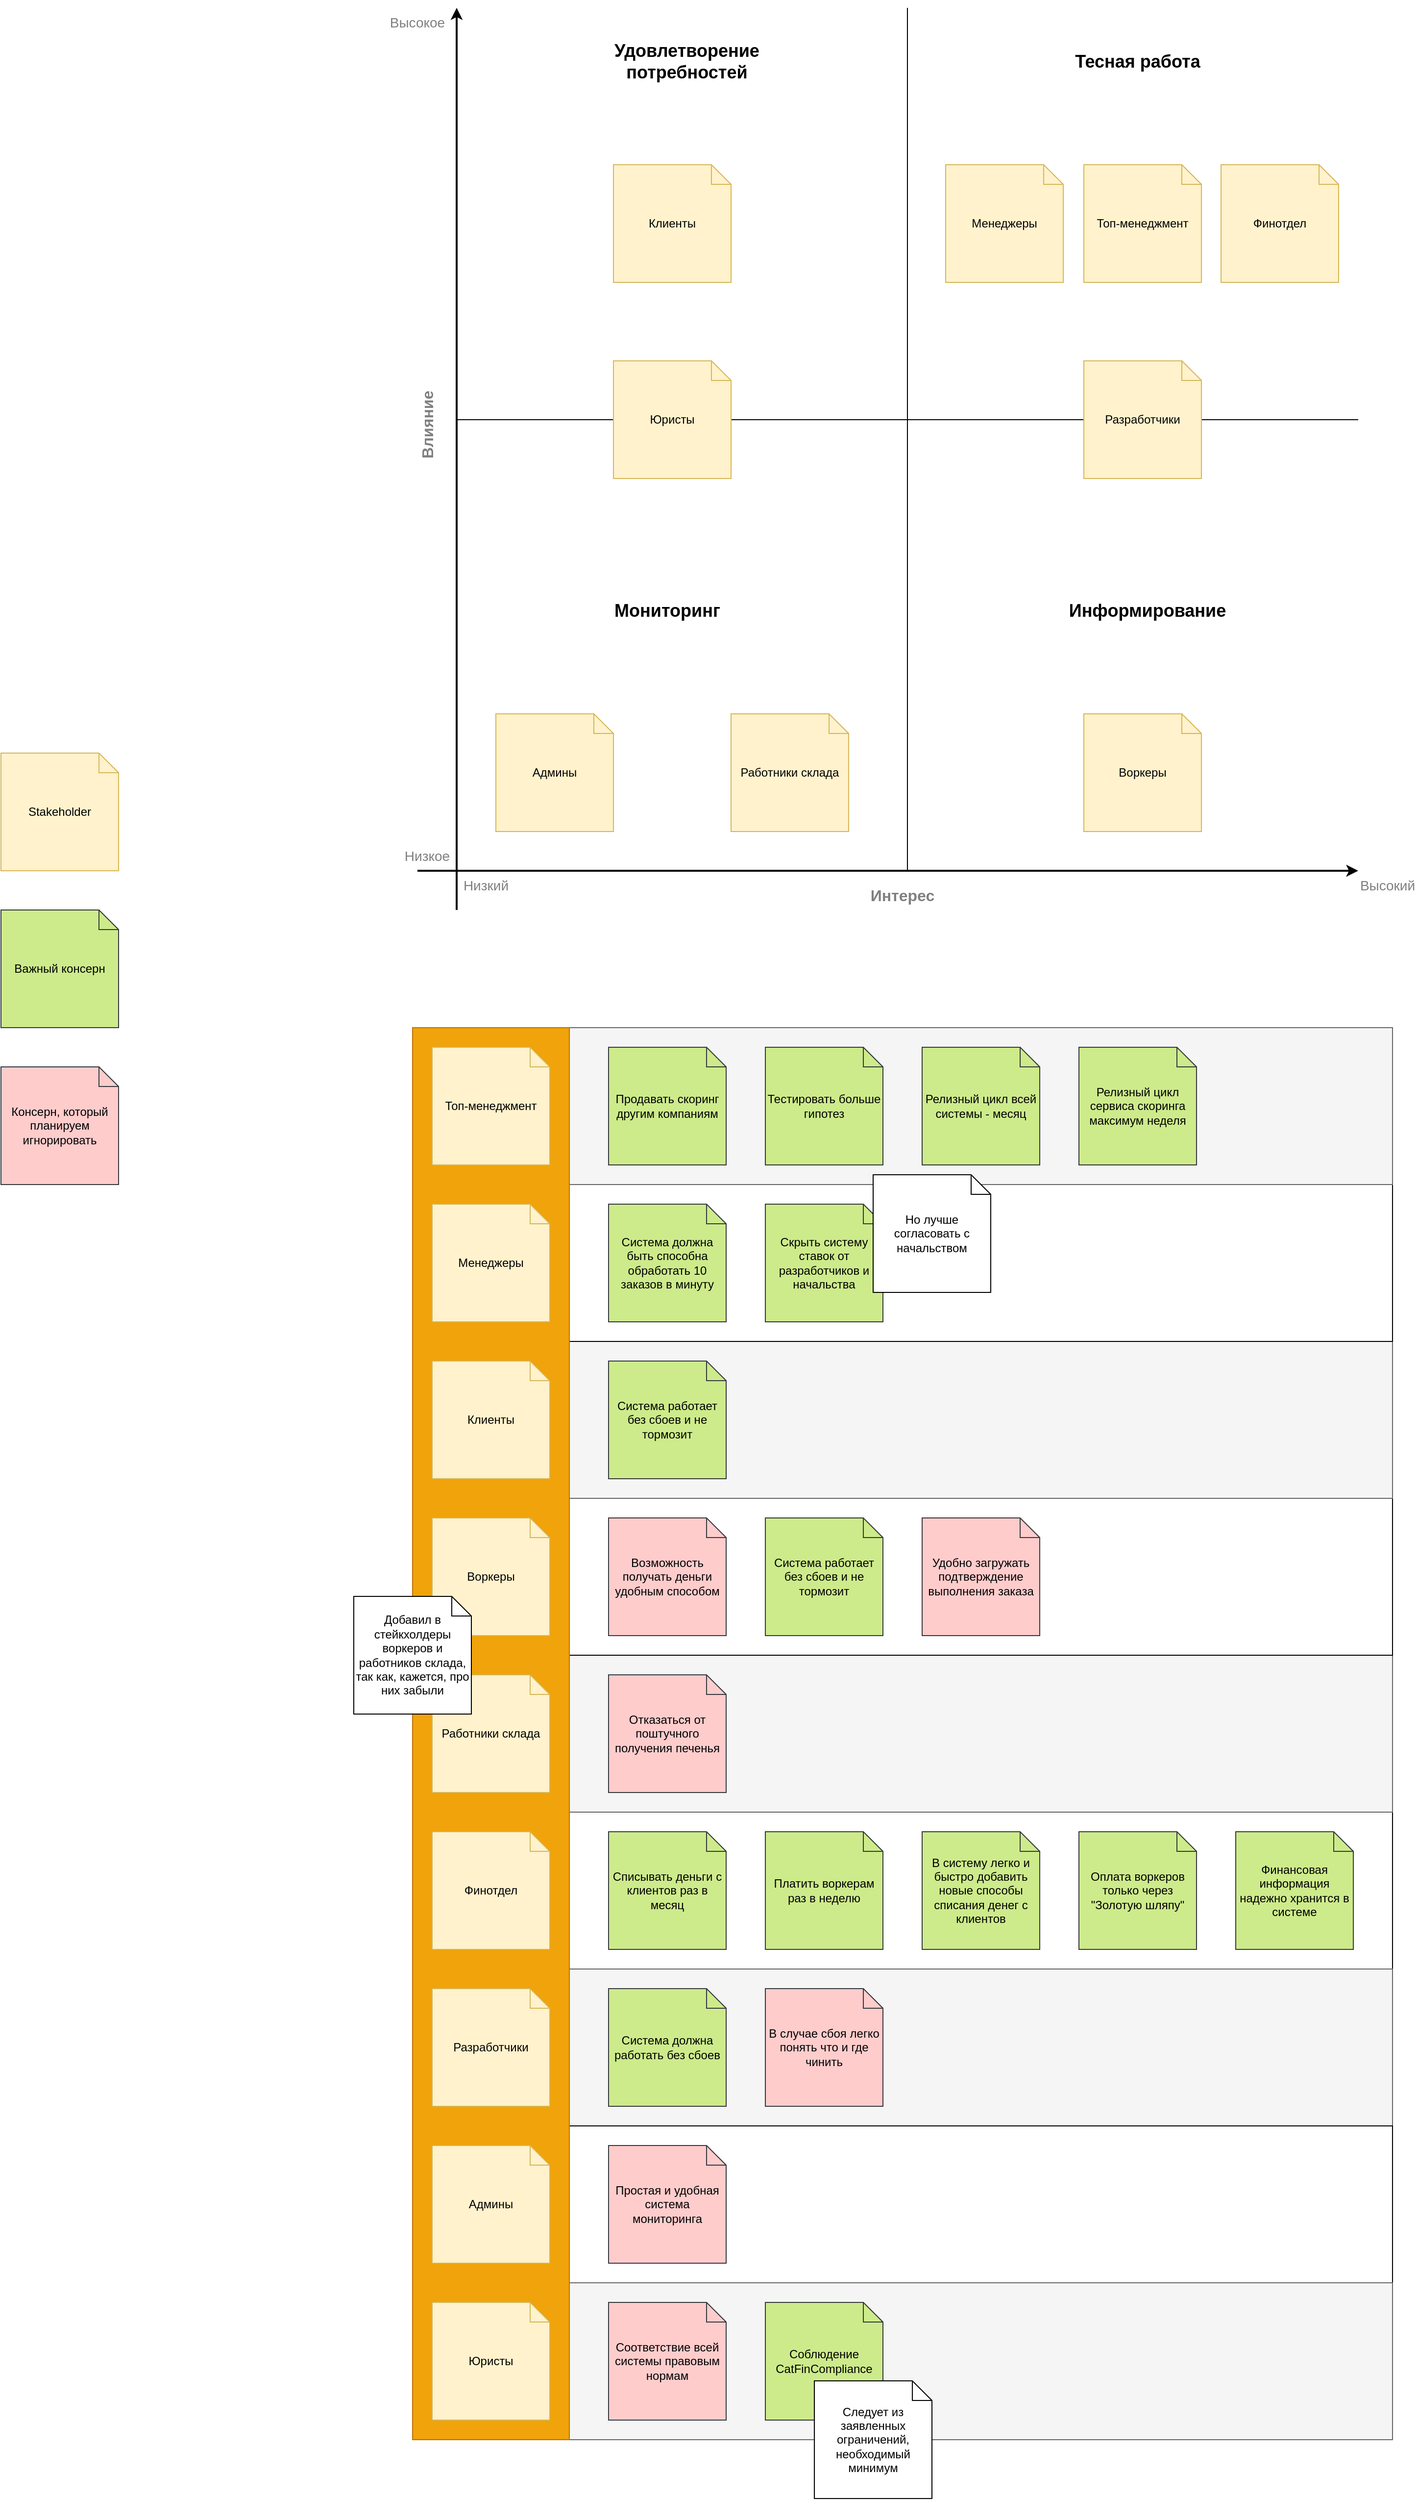 <mxfile version="21.3.7" type="device">
  <diagram name="Страница 1" id="HH9NPQuQ5fqCs6wBog1j">
    <mxGraphModel dx="2418" dy="1852" grid="1" gridSize="10" guides="1" tooltips="1" connect="1" arrows="1" fold="1" page="1" pageScale="1" pageWidth="2339" pageHeight="3300" math="0" shadow="0">
      <root>
        <mxCell id="0" />
        <mxCell id="1" parent="0" />
        <mxCell id="-xvaMhIPt988bRbWAHjX-48" value="" style="rounded=0;whiteSpace=wrap;html=1;fillStyle=auto;" parent="1" vertex="1">
          <mxGeometry x="620" y="1880" width="840" height="160" as="geometry" />
        </mxCell>
        <mxCell id="-xvaMhIPt988bRbWAHjX-49" value="" style="rounded=0;whiteSpace=wrap;html=1;fillStyle=auto;fillColor=#f5f5f5;fontColor=#333333;strokeColor=#666666;" parent="1" vertex="1">
          <mxGeometry x="620" y="2040" width="840" height="160" as="geometry" />
        </mxCell>
        <mxCell id="-xvaMhIPt988bRbWAHjX-50" value="" style="rounded=0;whiteSpace=wrap;html=1;fillStyle=auto;" parent="1" vertex="1">
          <mxGeometry x="620" y="2200" width="840" height="160" as="geometry" />
        </mxCell>
        <mxCell id="-xvaMhIPt988bRbWAHjX-51" value="" style="rounded=0;whiteSpace=wrap;html=1;fillStyle=auto;fillColor=#f5f5f5;fontColor=#333333;strokeColor=#666666;" parent="1" vertex="1">
          <mxGeometry x="620" y="2360" width="840" height="160" as="geometry" />
        </mxCell>
        <mxCell id="-xvaMhIPt988bRbWAHjX-47" value="" style="rounded=0;whiteSpace=wrap;html=1;fillStyle=auto;fillColor=#f5f5f5;fontColor=#333333;strokeColor=#666666;" parent="1" vertex="1">
          <mxGeometry x="620" y="1720" width="840" height="160" as="geometry" />
        </mxCell>
        <mxCell id="-xvaMhIPt988bRbWAHjX-46" value="" style="rounded=0;whiteSpace=wrap;html=1;fillStyle=auto;" parent="1" vertex="1">
          <mxGeometry x="620" y="1560" width="840" height="160" as="geometry" />
        </mxCell>
        <mxCell id="-xvaMhIPt988bRbWAHjX-45" value="" style="rounded=0;whiteSpace=wrap;html=1;fillColor=#f5f5f5;fontColor=#333333;strokeColor=#666666;" parent="1" vertex="1">
          <mxGeometry x="620" y="1400" width="840" height="160" as="geometry" />
        </mxCell>
        <mxCell id="-xvaMhIPt988bRbWAHjX-44" value="" style="rounded=0;whiteSpace=wrap;html=1;" parent="1" vertex="1">
          <mxGeometry x="620" y="1240" width="840" height="160" as="geometry" />
        </mxCell>
        <mxCell id="-xvaMhIPt988bRbWAHjX-43" value="" style="rounded=0;whiteSpace=wrap;html=1;fillColor=#f5f5f5;fontColor=#333333;strokeColor=#666666;" parent="1" vertex="1">
          <mxGeometry x="620" y="1080" width="840" height="160" as="geometry" />
        </mxCell>
        <mxCell id="-xvaMhIPt988bRbWAHjX-11" value="" style="rounded=0;whiteSpace=wrap;html=1;fillColor=#f0a30a;strokeColor=#BD7000;fontColor=#000000;" parent="1" vertex="1">
          <mxGeometry x="460" y="1080" width="160" height="1440" as="geometry" />
        </mxCell>
        <mxCell id="-xvaMhIPt988bRbWAHjX-1" value="Stakeholder" style="shape=note;size=20;whiteSpace=wrap;html=1;fillColor=#fff2cc;strokeColor=#d6b656;" parent="1" vertex="1">
          <mxGeometry x="40" y="800" width="120" height="120" as="geometry" />
        </mxCell>
        <mxCell id="-xvaMhIPt988bRbWAHjX-2" value="Топ-менеджмент" style="shape=note;size=20;whiteSpace=wrap;html=1;fillColor=#fff2cc;strokeColor=#d6b656;" parent="1" vertex="1">
          <mxGeometry x="480" y="1100" width="120" height="120" as="geometry" />
        </mxCell>
        <mxCell id="-xvaMhIPt988bRbWAHjX-3" value="Менеджеры" style="shape=note;size=20;whiteSpace=wrap;html=1;fillColor=#fff2cc;strokeColor=#d6b656;" parent="1" vertex="1">
          <mxGeometry x="480" y="1260" width="120" height="120" as="geometry" />
        </mxCell>
        <mxCell id="-xvaMhIPt988bRbWAHjX-4" value="Финотдел" style="shape=note;size=20;whiteSpace=wrap;html=1;fillColor=#fff2cc;strokeColor=#d6b656;" parent="1" vertex="1">
          <mxGeometry x="480" y="1900" width="120" height="120" as="geometry" />
        </mxCell>
        <mxCell id="-xvaMhIPt988bRbWAHjX-5" value="Разработчики" style="shape=note;size=20;whiteSpace=wrap;html=1;fillColor=#fff2cc;strokeColor=#d6b656;" parent="1" vertex="1">
          <mxGeometry x="480" y="2060" width="120" height="120" as="geometry" />
        </mxCell>
        <mxCell id="-xvaMhIPt988bRbWAHjX-6" value="Админы" style="shape=note;size=20;whiteSpace=wrap;html=1;fillColor=#fff2cc;strokeColor=#d6b656;" parent="1" vertex="1">
          <mxGeometry x="480" y="2220" width="120" height="120" as="geometry" />
        </mxCell>
        <mxCell id="-xvaMhIPt988bRbWAHjX-7" value="Юристы" style="shape=note;size=20;whiteSpace=wrap;html=1;fillColor=#fff2cc;strokeColor=#d6b656;" parent="1" vertex="1">
          <mxGeometry x="480" y="2380" width="120" height="120" as="geometry" />
        </mxCell>
        <mxCell id="-xvaMhIPt988bRbWAHjX-8" value="Клиенты" style="shape=note;size=20;whiteSpace=wrap;html=1;fillColor=#fff2cc;strokeColor=#d6b656;" parent="1" vertex="1">
          <mxGeometry x="480" y="1420" width="120" height="120" as="geometry" />
        </mxCell>
        <mxCell id="-xvaMhIPt988bRbWAHjX-9" value="Работники склада" style="shape=note;size=20;whiteSpace=wrap;html=1;fillColor=#fff2cc;strokeColor=#d6b656;" parent="1" vertex="1">
          <mxGeometry x="480" y="1740" width="120" height="120" as="geometry" />
        </mxCell>
        <mxCell id="-xvaMhIPt988bRbWAHjX-10" value="Воркеры" style="shape=note;size=20;whiteSpace=wrap;html=1;fillColor=#fff2cc;strokeColor=#d6b656;" parent="1" vertex="1">
          <mxGeometry x="480" y="1580" width="120" height="120" as="geometry" />
        </mxCell>
        <mxCell id="-xvaMhIPt988bRbWAHjX-13" value="Важный консерн" style="shape=note;size=20;whiteSpace=wrap;html=1;fillColor=#cdeb8b;strokeColor=#36393d;" parent="1" vertex="1">
          <mxGeometry x="40" y="960" width="120" height="120" as="geometry" />
        </mxCell>
        <mxCell id="-xvaMhIPt988bRbWAHjX-14" value="Консерн, который планируем игнорировать" style="shape=note;size=20;whiteSpace=wrap;html=1;fillColor=#ffcccc;strokeColor=#36393d;" parent="1" vertex="1">
          <mxGeometry x="40" y="1120" width="120" height="120" as="geometry" />
        </mxCell>
        <mxCell id="-xvaMhIPt988bRbWAHjX-15" value="Продавать скоринг другим компаниям" style="shape=note;size=20;whiteSpace=wrap;html=1;fillColor=#cdeb8b;strokeColor=#36393d;" parent="1" vertex="1">
          <mxGeometry x="660" y="1100" width="120" height="120" as="geometry" />
        </mxCell>
        <mxCell id="-xvaMhIPt988bRbWAHjX-17" value="Добавил в стейкхолдеры воркеров и работников склада, так как, кажется, про них забыли" style="shape=note;size=20;whiteSpace=wrap;html=1;" parent="1" vertex="1">
          <mxGeometry x="400" y="1660" width="120" height="120" as="geometry" />
        </mxCell>
        <mxCell id="-xvaMhIPt988bRbWAHjX-18" value="Тестировать больше гипотез" style="shape=note;size=20;whiteSpace=wrap;html=1;fillColor=#cdeb8b;strokeColor=#36393d;" parent="1" vertex="1">
          <mxGeometry x="820" y="1100" width="120" height="120" as="geometry" />
        </mxCell>
        <mxCell id="-xvaMhIPt988bRbWAHjX-19" value="Релизный цикл всей системы - месяц" style="shape=note;size=20;whiteSpace=wrap;html=1;fillColor=#cdeb8b;strokeColor=#36393d;" parent="1" vertex="1">
          <mxGeometry x="980" y="1100" width="120" height="120" as="geometry" />
        </mxCell>
        <mxCell id="-xvaMhIPt988bRbWAHjX-20" value="Релизный цикл сервиса скоринга максимум неделя" style="shape=note;size=20;whiteSpace=wrap;html=1;fillColor=#cdeb8b;strokeColor=#36393d;" parent="1" vertex="1">
          <mxGeometry x="1140" y="1100" width="120" height="120" as="geometry" />
        </mxCell>
        <mxCell id="-xvaMhIPt988bRbWAHjX-21" value="Система должна быть способна обработать 10 заказов в минуту" style="shape=note;size=20;whiteSpace=wrap;html=1;fillColor=#cdeb8b;strokeColor=#36393d;" parent="1" vertex="1">
          <mxGeometry x="660" y="1260" width="120" height="120" as="geometry" />
        </mxCell>
        <mxCell id="-xvaMhIPt988bRbWAHjX-22" value="Скрыть систему ставок от разработчиков и начальства" style="shape=note;size=20;whiteSpace=wrap;html=1;fillColor=#CDEB8B;strokeColor=#36393d;" parent="1" vertex="1">
          <mxGeometry x="820" y="1260" width="120" height="120" as="geometry" />
        </mxCell>
        <mxCell id="-xvaMhIPt988bRbWAHjX-23" value="Но лучше согласовать с начальством" style="shape=note;size=20;whiteSpace=wrap;html=1;" parent="1" vertex="1">
          <mxGeometry x="930" y="1230" width="120" height="120" as="geometry" />
        </mxCell>
        <mxCell id="-xvaMhIPt988bRbWAHjX-24" value="Оплата воркеров только через &quot;Золотую шляпу&quot;" style="shape=note;size=20;whiteSpace=wrap;html=1;fillColor=#cdeb8b;strokeColor=#36393d;" parent="1" vertex="1">
          <mxGeometry x="1140" y="1900" width="120" height="120" as="geometry" />
        </mxCell>
        <mxCell id="-xvaMhIPt988bRbWAHjX-25" value="Списывать деньги с клиентов раз в месяц" style="shape=note;size=20;whiteSpace=wrap;html=1;fillColor=#cdeb8b;strokeColor=#36393d;" parent="1" vertex="1">
          <mxGeometry x="660" y="1900" width="120" height="120" as="geometry" />
        </mxCell>
        <mxCell id="-xvaMhIPt988bRbWAHjX-26" value="Платить воркерам раз в неделю" style="shape=note;size=20;whiteSpace=wrap;html=1;fillColor=#cdeb8b;strokeColor=#36393d;" parent="1" vertex="1">
          <mxGeometry x="820" y="1900" width="120" height="120" as="geometry" />
        </mxCell>
        <mxCell id="-xvaMhIPt988bRbWAHjX-27" value="В систему легко и быстро добавить новые способы списания денег с клиентов" style="shape=note;size=20;whiteSpace=wrap;html=1;fillColor=#cdeb8b;strokeColor=#36393d;" parent="1" vertex="1">
          <mxGeometry x="980" y="1900" width="120" height="120" as="geometry" />
        </mxCell>
        <mxCell id="-xvaMhIPt988bRbWAHjX-28" value="Финансовая информация надежно хранится в системе" style="shape=note;size=20;whiteSpace=wrap;html=1;fillColor=#cdeb8b;strokeColor=#36393d;" parent="1" vertex="1">
          <mxGeometry x="1300" y="1900" width="120" height="120" as="geometry" />
        </mxCell>
        <mxCell id="-xvaMhIPt988bRbWAHjX-29" value="Система должна работать без сбоев" style="shape=note;size=20;whiteSpace=wrap;html=1;fillColor=#cdeb8b;strokeColor=#36393d;" parent="1" vertex="1">
          <mxGeometry x="660" y="2060" width="120" height="120" as="geometry" />
        </mxCell>
        <mxCell id="-xvaMhIPt988bRbWAHjX-30" value="В случае сбоя легко понять что и где чинить" style="shape=note;size=20;whiteSpace=wrap;html=1;fillColor=#ffcccc;strokeColor=#36393d;" parent="1" vertex="1">
          <mxGeometry x="820" y="2060" width="120" height="120" as="geometry" />
        </mxCell>
        <mxCell id="-xvaMhIPt988bRbWAHjX-31" value="Простая и удобная система мониторинга" style="shape=note;size=20;whiteSpace=wrap;html=1;fillColor=#ffcccc;strokeColor=#36393d;" parent="1" vertex="1">
          <mxGeometry x="660" y="2220" width="120" height="120" as="geometry" />
        </mxCell>
        <mxCell id="-xvaMhIPt988bRbWAHjX-32" value="Соответствие всей системы правовым нормам" style="shape=note;size=20;whiteSpace=wrap;html=1;fillColor=#ffcccc;strokeColor=#36393d;" parent="1" vertex="1">
          <mxGeometry x="660" y="2380" width="120" height="120" as="geometry" />
        </mxCell>
        <mxCell id="-xvaMhIPt988bRbWAHjX-33" value="Система работает без сбоев и не тормозит" style="shape=note;size=20;whiteSpace=wrap;html=1;fillColor=#cdeb8b;strokeColor=#36393d;" parent="1" vertex="1">
          <mxGeometry x="660" y="1420" width="120" height="120" as="geometry" />
        </mxCell>
        <mxCell id="-xvaMhIPt988bRbWAHjX-35" value="Возможность получать деньги удобным способом" style="shape=note;size=20;whiteSpace=wrap;html=1;fillColor=#ffcccc;strokeColor=#36393d;" parent="1" vertex="1">
          <mxGeometry x="660" y="1580" width="120" height="120" as="geometry" />
        </mxCell>
        <mxCell id="-xvaMhIPt988bRbWAHjX-38" value="Соблюдение CatFinCompliance" style="shape=note;size=20;whiteSpace=wrap;html=1;fillColor=#cdeb8b;strokeColor=#36393d;" parent="1" vertex="1">
          <mxGeometry x="820" y="2380" width="120" height="120" as="geometry" />
        </mxCell>
        <mxCell id="-xvaMhIPt988bRbWAHjX-39" value="Следует из заявленных ограничений, необходимый минимум" style="shape=note;size=20;whiteSpace=wrap;html=1;" parent="1" vertex="1">
          <mxGeometry x="870" y="2460" width="120" height="120" as="geometry" />
        </mxCell>
        <mxCell id="-xvaMhIPt988bRbWAHjX-40" value="Удобно загружать подтверждение выполнения заказа" style="shape=note;size=20;whiteSpace=wrap;html=1;fillColor=#ffcccc;strokeColor=#36393d;" parent="1" vertex="1">
          <mxGeometry x="980" y="1580" width="120" height="120" as="geometry" />
        </mxCell>
        <mxCell id="-xvaMhIPt988bRbWAHjX-41" value="Система работает без сбоев и не тормозит" style="shape=note;size=20;whiteSpace=wrap;html=1;fillColor=#cdeb8b;strokeColor=#36393d;" parent="1" vertex="1">
          <mxGeometry x="820" y="1580" width="120" height="120" as="geometry" />
        </mxCell>
        <mxCell id="-xvaMhIPt988bRbWAHjX-42" value="Отказаться от поштучного получения печенья" style="shape=note;size=20;whiteSpace=wrap;html=1;fillColor=#ffcccc;strokeColor=#36393d;" parent="1" vertex="1">
          <mxGeometry x="660" y="1740" width="120" height="120" as="geometry" />
        </mxCell>
        <mxCell id="vg_RXi6oy5QxBN_PXZ0J-1" value="" style="endArrow=classic;html=1;rounded=0;strokeWidth=2;movable=1;resizable=1;rotatable=1;deletable=1;editable=1;locked=0;connectable=1;" edge="1" parent="1">
          <mxGeometry width="50" height="50" relative="1" as="geometry">
            <mxPoint x="505" y="960" as="sourcePoint" />
            <mxPoint x="505" y="40" as="targetPoint" />
          </mxGeometry>
        </mxCell>
        <mxCell id="vg_RXi6oy5QxBN_PXZ0J-2" value="" style="endArrow=classic;html=1;rounded=0;strokeWidth=2;movable=1;resizable=1;rotatable=1;deletable=1;editable=1;locked=0;connectable=1;" edge="1" parent="1">
          <mxGeometry width="50" height="50" relative="1" as="geometry">
            <mxPoint x="465" y="920" as="sourcePoint" />
            <mxPoint x="1425" y="920" as="targetPoint" />
          </mxGeometry>
        </mxCell>
        <mxCell id="vg_RXi6oy5QxBN_PXZ0J-5" value="" style="endArrow=none;html=1;rounded=0;movable=1;resizable=1;rotatable=1;deletable=1;editable=1;locked=0;connectable=1;" edge="1" parent="1">
          <mxGeometry width="50" height="50" relative="1" as="geometry">
            <mxPoint x="965" y="920" as="sourcePoint" />
            <mxPoint x="965" y="40" as="targetPoint" />
          </mxGeometry>
        </mxCell>
        <mxCell id="vg_RXi6oy5QxBN_PXZ0J-6" value="" style="endArrow=none;html=1;rounded=0;movable=1;resizable=1;rotatable=1;deletable=1;editable=1;locked=0;connectable=1;" edge="1" parent="1">
          <mxGeometry width="50" height="50" relative="1" as="geometry">
            <mxPoint x="505" y="460" as="sourcePoint" />
            <mxPoint x="1425" y="460" as="targetPoint" />
          </mxGeometry>
        </mxCell>
        <mxCell id="vg_RXi6oy5QxBN_PXZ0J-7" value="Высокий" style="text;html=1;strokeColor=none;fillColor=none;align=center;verticalAlign=middle;whiteSpace=wrap;rounded=0;fontSize=14;fontColor=#808080;movable=1;resizable=1;rotatable=1;deletable=1;editable=1;locked=0;connectable=1;" vertex="1" parent="1">
          <mxGeometry x="1425" y="920" width="60" height="30" as="geometry" />
        </mxCell>
        <mxCell id="vg_RXi6oy5QxBN_PXZ0J-8" value="Высокое" style="text;html=1;strokeColor=none;fillColor=none;align=center;verticalAlign=middle;whiteSpace=wrap;rounded=0;fontSize=14;fontColor=#808080;movable=1;resizable=1;rotatable=1;deletable=1;editable=1;locked=0;connectable=1;" vertex="1" parent="1">
          <mxGeometry x="435" y="40" width="60" height="30" as="geometry" />
        </mxCell>
        <mxCell id="vg_RXi6oy5QxBN_PXZ0J-9" value="Низкое" style="text;html=1;strokeColor=none;fillColor=none;align=center;verticalAlign=middle;whiteSpace=wrap;rounded=0;fontSize=14;fontColor=#808080;movable=1;resizable=1;rotatable=1;deletable=1;editable=1;locked=0;connectable=1;" vertex="1" parent="1">
          <mxGeometry x="445" y="890" width="60" height="30" as="geometry" />
        </mxCell>
        <mxCell id="vg_RXi6oy5QxBN_PXZ0J-10" value="Низкий" style="text;html=1;strokeColor=none;fillColor=none;align=center;verticalAlign=middle;whiteSpace=wrap;rounded=0;fontSize=14;fontColor=#808080;movable=1;resizable=1;rotatable=1;deletable=1;editable=1;locked=0;connectable=1;" vertex="1" parent="1">
          <mxGeometry x="505" y="920" width="60" height="30" as="geometry" />
        </mxCell>
        <mxCell id="vg_RXi6oy5QxBN_PXZ0J-11" value="Влияние" style="text;html=1;strokeColor=none;fillColor=none;align=center;verticalAlign=middle;whiteSpace=wrap;rounded=0;strokeWidth=1;fontStyle=1;fontSize=16;fontColor=#808080;rotation=-90;movable=1;resizable=1;rotatable=1;deletable=1;editable=1;locked=0;connectable=1;" vertex="1" parent="1">
          <mxGeometry x="400" y="450" width="150" height="30" as="geometry" />
        </mxCell>
        <mxCell id="vg_RXi6oy5QxBN_PXZ0J-12" value="Интерес" style="text;html=1;strokeColor=none;fillColor=none;align=center;verticalAlign=middle;whiteSpace=wrap;rounded=0;strokeWidth=1;fontStyle=1;fontSize=16;fontColor=#808080;rotation=0;movable=1;resizable=1;rotatable=1;deletable=1;editable=1;locked=0;connectable=1;" vertex="1" parent="1">
          <mxGeometry x="885" y="930" width="150" height="30" as="geometry" />
        </mxCell>
        <mxCell id="vg_RXi6oy5QxBN_PXZ0J-14" value="Мониторинг" style="text;html=1;strokeColor=none;fillColor=none;align=center;verticalAlign=middle;whiteSpace=wrap;rounded=0;fontSize=18;fontStyle=1;movable=1;resizable=1;rotatable=1;deletable=1;editable=1;locked=0;connectable=1;" vertex="1" parent="1">
          <mxGeometry x="650" y="640" width="140" height="30" as="geometry" />
        </mxCell>
        <mxCell id="vg_RXi6oy5QxBN_PXZ0J-15" value="Информирование" style="text;html=1;strokeColor=none;fillColor=none;align=center;verticalAlign=middle;whiteSpace=wrap;rounded=0;fontSize=18;fontStyle=1;movable=1;resizable=1;rotatable=1;deletable=1;editable=1;locked=0;connectable=1;" vertex="1" parent="1">
          <mxGeometry x="1120" y="640" width="180" height="30" as="geometry" />
        </mxCell>
        <mxCell id="vg_RXi6oy5QxBN_PXZ0J-16" value="Тесная работа" style="text;html=1;strokeColor=none;fillColor=none;align=center;verticalAlign=middle;whiteSpace=wrap;rounded=0;fontSize=18;fontStyle=1;movable=1;resizable=1;rotatable=1;deletable=1;editable=1;locked=0;connectable=1;" vertex="1" parent="1">
          <mxGeometry x="1110" y="80" width="180" height="30" as="geometry" />
        </mxCell>
        <mxCell id="vg_RXi6oy5QxBN_PXZ0J-17" value="Удовлетворение потребностей" style="text;html=1;strokeColor=none;fillColor=none;align=center;verticalAlign=middle;whiteSpace=wrap;rounded=0;fontSize=18;fontStyle=1;movable=1;resizable=1;rotatable=1;deletable=1;editable=1;locked=0;connectable=1;" vertex="1" parent="1">
          <mxGeometry x="650" y="80" width="180" height="30" as="geometry" />
        </mxCell>
        <mxCell id="vg_RXi6oy5QxBN_PXZ0J-18" value="Топ-менеджмент" style="shape=note;size=20;whiteSpace=wrap;html=1;fillColor=#fff2cc;strokeColor=#d6b656;movable=1;resizable=1;rotatable=1;deletable=1;editable=1;locked=0;connectable=1;" vertex="1" parent="1">
          <mxGeometry x="1145" y="200" width="120" height="120" as="geometry" />
        </mxCell>
        <mxCell id="vg_RXi6oy5QxBN_PXZ0J-19" value="Менеджеры" style="shape=note;size=20;whiteSpace=wrap;html=1;fillColor=#fff2cc;strokeColor=#d6b656;movable=1;resizable=1;rotatable=1;deletable=1;editable=1;locked=0;connectable=1;" vertex="1" parent="1">
          <mxGeometry x="1004" y="200" width="120" height="120" as="geometry" />
        </mxCell>
        <mxCell id="vg_RXi6oy5QxBN_PXZ0J-20" value="Финотдел" style="shape=note;size=20;whiteSpace=wrap;html=1;fillColor=#fff2cc;strokeColor=#d6b656;movable=1;resizable=1;rotatable=1;deletable=1;editable=1;locked=0;connectable=1;" vertex="1" parent="1">
          <mxGeometry x="1285" y="200" width="120" height="120" as="geometry" />
        </mxCell>
        <mxCell id="vg_RXi6oy5QxBN_PXZ0J-21" value="Разработчики" style="shape=note;size=20;whiteSpace=wrap;html=1;fillColor=#fff2cc;strokeColor=#d6b656;movable=1;resizable=1;rotatable=1;deletable=1;editable=1;locked=0;connectable=1;" vertex="1" parent="1">
          <mxGeometry x="1145" y="400" width="120" height="120" as="geometry" />
        </mxCell>
        <mxCell id="vg_RXi6oy5QxBN_PXZ0J-22" value="Админы" style="shape=note;size=20;whiteSpace=wrap;html=1;fillColor=#fff2cc;strokeColor=#d6b656;movable=1;resizable=1;rotatable=1;deletable=1;editable=1;locked=0;connectable=1;" vertex="1" parent="1">
          <mxGeometry x="545" y="760" width="120" height="120" as="geometry" />
        </mxCell>
        <mxCell id="vg_RXi6oy5QxBN_PXZ0J-23" value="Юристы" style="shape=note;size=20;whiteSpace=wrap;html=1;fillColor=#fff2cc;strokeColor=#d6b656;movable=1;resizable=1;rotatable=1;deletable=1;editable=1;locked=0;connectable=1;" vertex="1" parent="1">
          <mxGeometry x="665" y="400" width="120" height="120" as="geometry" />
        </mxCell>
        <mxCell id="vg_RXi6oy5QxBN_PXZ0J-24" value="Клиенты" style="shape=note;size=20;whiteSpace=wrap;html=1;fillColor=#fff2cc;strokeColor=#d6b656;movable=1;resizable=1;rotatable=1;deletable=1;editable=1;locked=0;connectable=1;" vertex="1" parent="1">
          <mxGeometry x="665" y="200" width="120" height="120" as="geometry" />
        </mxCell>
        <mxCell id="vg_RXi6oy5QxBN_PXZ0J-25" value="Работники склада" style="shape=note;size=20;whiteSpace=wrap;html=1;fillColor=#fff2cc;strokeColor=#d6b656;movable=1;resizable=1;rotatable=1;deletable=1;editable=1;locked=0;connectable=1;" vertex="1" parent="1">
          <mxGeometry x="785" y="760" width="120" height="120" as="geometry" />
        </mxCell>
        <mxCell id="vg_RXi6oy5QxBN_PXZ0J-26" value="Воркеры" style="shape=note;size=20;whiteSpace=wrap;html=1;fillColor=#fff2cc;strokeColor=#d6b656;movable=1;resizable=1;rotatable=1;deletable=1;editable=1;locked=0;connectable=1;" vertex="1" parent="1">
          <mxGeometry x="1145" y="760" width="120" height="120" as="geometry" />
        </mxCell>
      </root>
    </mxGraphModel>
  </diagram>
</mxfile>
